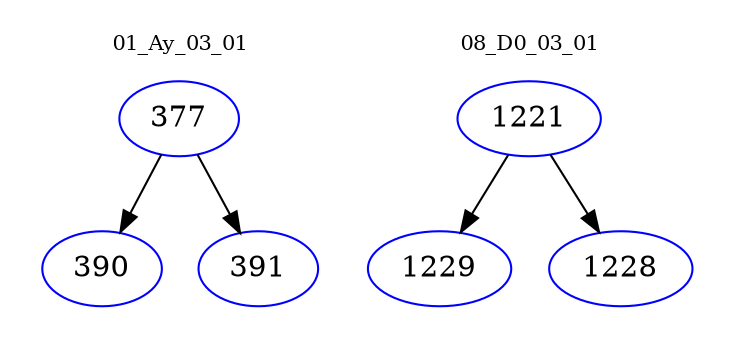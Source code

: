 digraph{
subgraph cluster_0 {
color = white
label = "01_Ay_03_01";
fontsize=10;
T0_377 [label="377", color="blue"]
T0_377 -> T0_390 [color="black"]
T0_390 [label="390", color="blue"]
T0_377 -> T0_391 [color="black"]
T0_391 [label="391", color="blue"]
}
subgraph cluster_1 {
color = white
label = "08_D0_03_01";
fontsize=10;
T1_1221 [label="1221", color="blue"]
T1_1221 -> T1_1229 [color="black"]
T1_1229 [label="1229", color="blue"]
T1_1221 -> T1_1228 [color="black"]
T1_1228 [label="1228", color="blue"]
}
}

